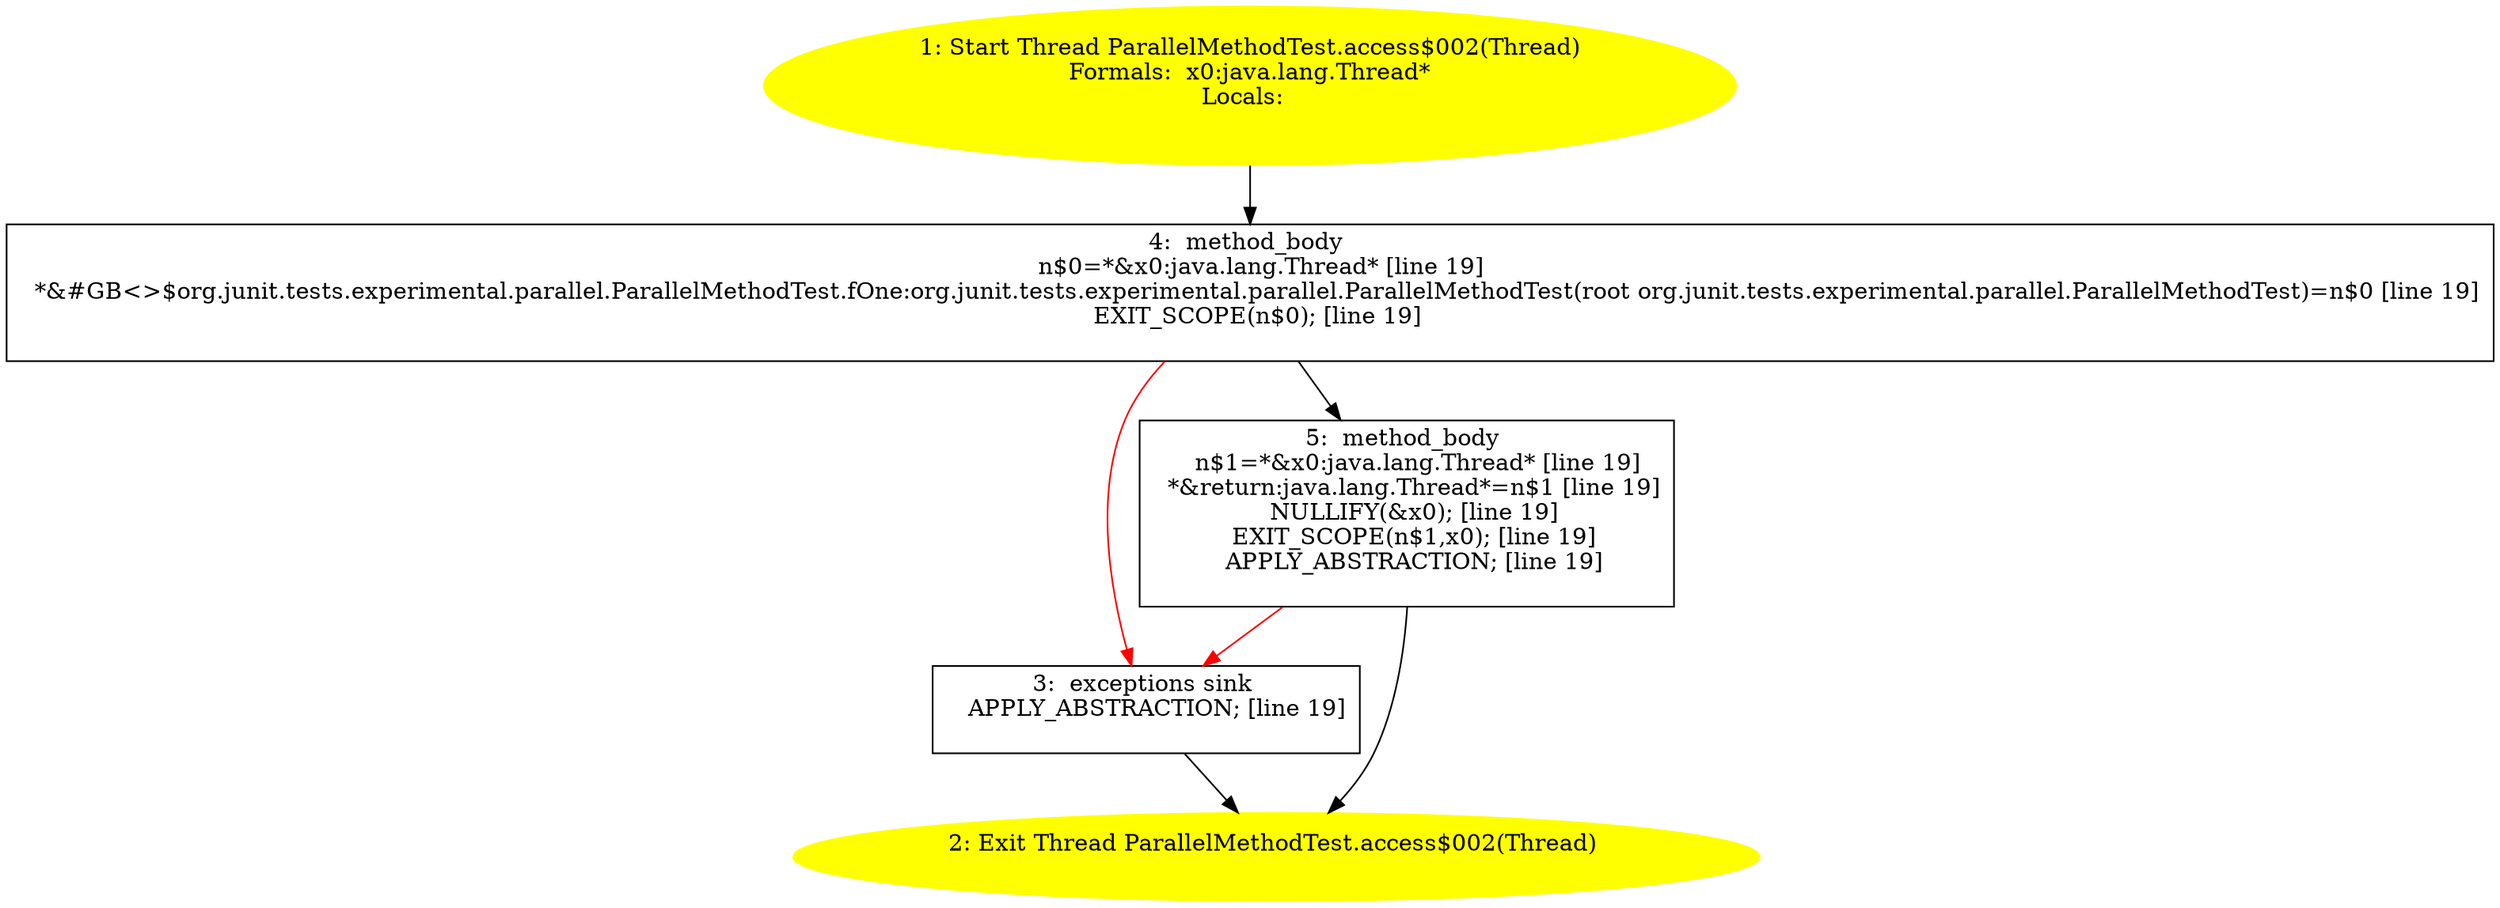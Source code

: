 /* @generated */
digraph cfg {
"org.junit.tests.experimental.parallel.ParallelMethodTest.access$002(java.lang.Thread):java.lang.Thre.1d6623449d7c8367ca83a43e8151579f_1" [label="1: Start Thread ParallelMethodTest.access$002(Thread)\nFormals:  x0:java.lang.Thread*\nLocals:  \n  " color=yellow style=filled]
	

	 "org.junit.tests.experimental.parallel.ParallelMethodTest.access$002(java.lang.Thread):java.lang.Thre.1d6623449d7c8367ca83a43e8151579f_1" -> "org.junit.tests.experimental.parallel.ParallelMethodTest.access$002(java.lang.Thread):java.lang.Thre.1d6623449d7c8367ca83a43e8151579f_4" ;
"org.junit.tests.experimental.parallel.ParallelMethodTest.access$002(java.lang.Thread):java.lang.Thre.1d6623449d7c8367ca83a43e8151579f_2" [label="2: Exit Thread ParallelMethodTest.access$002(Thread) \n  " color=yellow style=filled]
	

"org.junit.tests.experimental.parallel.ParallelMethodTest.access$002(java.lang.Thread):java.lang.Thre.1d6623449d7c8367ca83a43e8151579f_3" [label="3:  exceptions sink \n   APPLY_ABSTRACTION; [line 19]\n " shape="box"]
	

	 "org.junit.tests.experimental.parallel.ParallelMethodTest.access$002(java.lang.Thread):java.lang.Thre.1d6623449d7c8367ca83a43e8151579f_3" -> "org.junit.tests.experimental.parallel.ParallelMethodTest.access$002(java.lang.Thread):java.lang.Thre.1d6623449d7c8367ca83a43e8151579f_2" ;
"org.junit.tests.experimental.parallel.ParallelMethodTest.access$002(java.lang.Thread):java.lang.Thre.1d6623449d7c8367ca83a43e8151579f_4" [label="4:  method_body \n   n$0=*&x0:java.lang.Thread* [line 19]\n  *&#GB<>$org.junit.tests.experimental.parallel.ParallelMethodTest.fOne:org.junit.tests.experimental.parallel.ParallelMethodTest(root org.junit.tests.experimental.parallel.ParallelMethodTest)=n$0 [line 19]\n  EXIT_SCOPE(n$0); [line 19]\n " shape="box"]
	

	 "org.junit.tests.experimental.parallel.ParallelMethodTest.access$002(java.lang.Thread):java.lang.Thre.1d6623449d7c8367ca83a43e8151579f_4" -> "org.junit.tests.experimental.parallel.ParallelMethodTest.access$002(java.lang.Thread):java.lang.Thre.1d6623449d7c8367ca83a43e8151579f_5" ;
	 "org.junit.tests.experimental.parallel.ParallelMethodTest.access$002(java.lang.Thread):java.lang.Thre.1d6623449d7c8367ca83a43e8151579f_4" -> "org.junit.tests.experimental.parallel.ParallelMethodTest.access$002(java.lang.Thread):java.lang.Thre.1d6623449d7c8367ca83a43e8151579f_3" [color="red" ];
"org.junit.tests.experimental.parallel.ParallelMethodTest.access$002(java.lang.Thread):java.lang.Thre.1d6623449d7c8367ca83a43e8151579f_5" [label="5:  method_body \n   n$1=*&x0:java.lang.Thread* [line 19]\n  *&return:java.lang.Thread*=n$1 [line 19]\n  NULLIFY(&x0); [line 19]\n  EXIT_SCOPE(n$1,x0); [line 19]\n  APPLY_ABSTRACTION; [line 19]\n " shape="box"]
	

	 "org.junit.tests.experimental.parallel.ParallelMethodTest.access$002(java.lang.Thread):java.lang.Thre.1d6623449d7c8367ca83a43e8151579f_5" -> "org.junit.tests.experimental.parallel.ParallelMethodTest.access$002(java.lang.Thread):java.lang.Thre.1d6623449d7c8367ca83a43e8151579f_2" ;
	 "org.junit.tests.experimental.parallel.ParallelMethodTest.access$002(java.lang.Thread):java.lang.Thre.1d6623449d7c8367ca83a43e8151579f_5" -> "org.junit.tests.experimental.parallel.ParallelMethodTest.access$002(java.lang.Thread):java.lang.Thre.1d6623449d7c8367ca83a43e8151579f_3" [color="red" ];
}
